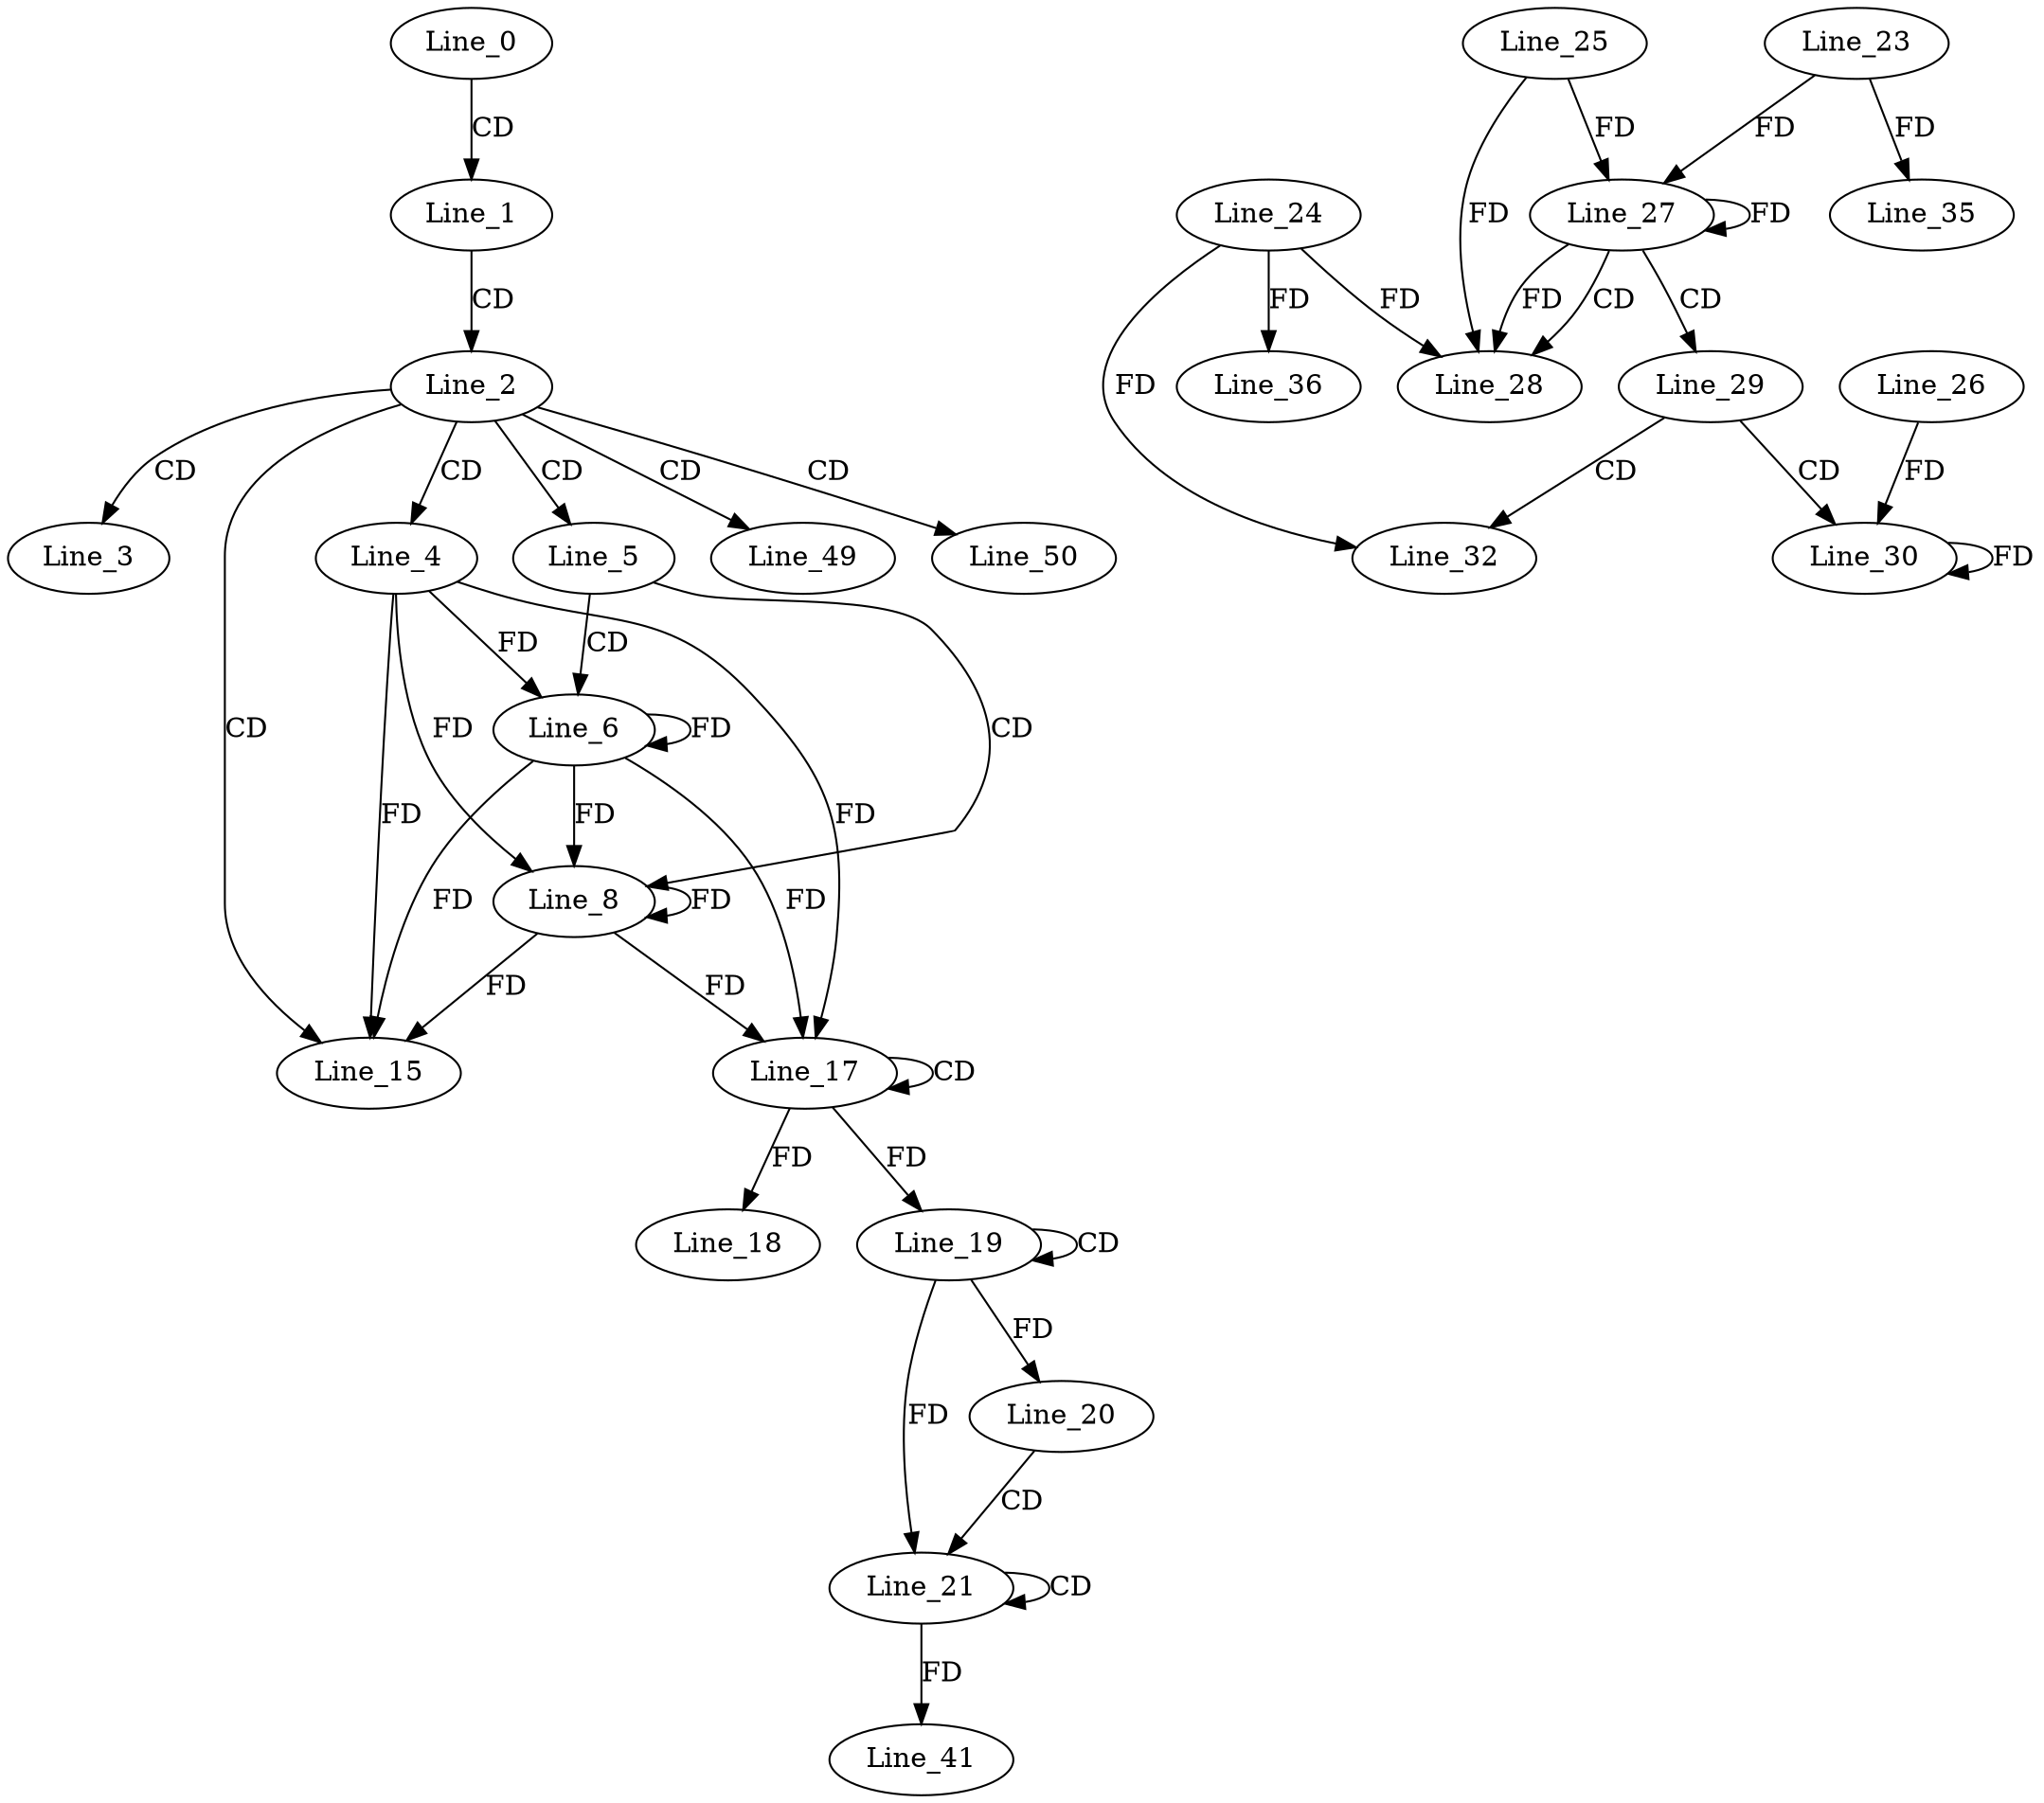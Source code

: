 digraph G {
  Line_0;
  Line_1;
  Line_2;
  Line_3;
  Line_4;
  Line_5;
  Line_6;
  Line_8;
  Line_15;
  Line_17;
  Line_17;
  Line_18;
  Line_19;
  Line_19;
  Line_20;
  Line_21;
  Line_21;
  Line_27;
  Line_25;
  Line_27;
  Line_23;
  Line_27;
  Line_28;
  Line_24;
  Line_29;
  Line_30;
  Line_26;
  Line_32;
  Line_35;
  Line_36;
  Line_41;
  Line_49;
  Line_50;
  Line_0 -> Line_1 [ label="CD" ];
  Line_1 -> Line_2 [ label="CD" ];
  Line_2 -> Line_3 [ label="CD" ];
  Line_2 -> Line_4 [ label="CD" ];
  Line_2 -> Line_5 [ label="CD" ];
  Line_5 -> Line_6 [ label="CD" ];
  Line_4 -> Line_6 [ label="FD" ];
  Line_6 -> Line_6 [ label="FD" ];
  Line_5 -> Line_8 [ label="CD" ];
  Line_4 -> Line_8 [ label="FD" ];
  Line_6 -> Line_8 [ label="FD" ];
  Line_8 -> Line_8 [ label="FD" ];
  Line_2 -> Line_15 [ label="CD" ];
  Line_4 -> Line_15 [ label="FD" ];
  Line_6 -> Line_15 [ label="FD" ];
  Line_8 -> Line_15 [ label="FD" ];
  Line_17 -> Line_17 [ label="CD" ];
  Line_4 -> Line_17 [ label="FD" ];
  Line_6 -> Line_17 [ label="FD" ];
  Line_8 -> Line_17 [ label="FD" ];
  Line_17 -> Line_18 [ label="FD" ];
  Line_19 -> Line_19 [ label="CD" ];
  Line_17 -> Line_19 [ label="FD" ];
  Line_19 -> Line_20 [ label="FD" ];
  Line_20 -> Line_21 [ label="CD" ];
  Line_21 -> Line_21 [ label="CD" ];
  Line_19 -> Line_21 [ label="FD" ];
  Line_27 -> Line_27 [ label="FD" ];
  Line_25 -> Line_27 [ label="FD" ];
  Line_23 -> Line_27 [ label="FD" ];
  Line_27 -> Line_28 [ label="CD" ];
  Line_24 -> Line_28 [ label="FD" ];
  Line_27 -> Line_28 [ label="FD" ];
  Line_25 -> Line_28 [ label="FD" ];
  Line_27 -> Line_29 [ label="CD" ];
  Line_29 -> Line_30 [ label="CD" ];
  Line_30 -> Line_30 [ label="FD" ];
  Line_26 -> Line_30 [ label="FD" ];
  Line_29 -> Line_32 [ label="CD" ];
  Line_24 -> Line_32 [ label="FD" ];
  Line_23 -> Line_35 [ label="FD" ];
  Line_24 -> Line_36 [ label="FD" ];
  Line_21 -> Line_41 [ label="FD" ];
  Line_2 -> Line_49 [ label="CD" ];
  Line_2 -> Line_50 [ label="CD" ];
}
